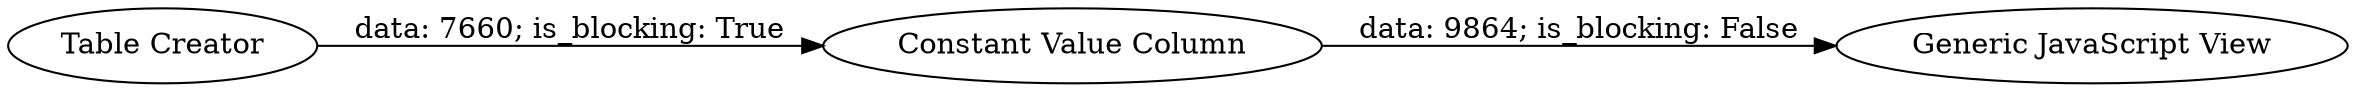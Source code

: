 digraph {
	"380181509258992052_18" [label="Constant Value Column"]
	"380181509258992052_16" [label="Generic JavaScript View"]
	"380181509258992052_17" [label="Table Creator"]
	"380181509258992052_18" -> "380181509258992052_16" [label="data: 9864; is_blocking: False"]
	"380181509258992052_17" -> "380181509258992052_18" [label="data: 7660; is_blocking: True"]
	rankdir=LR
}
